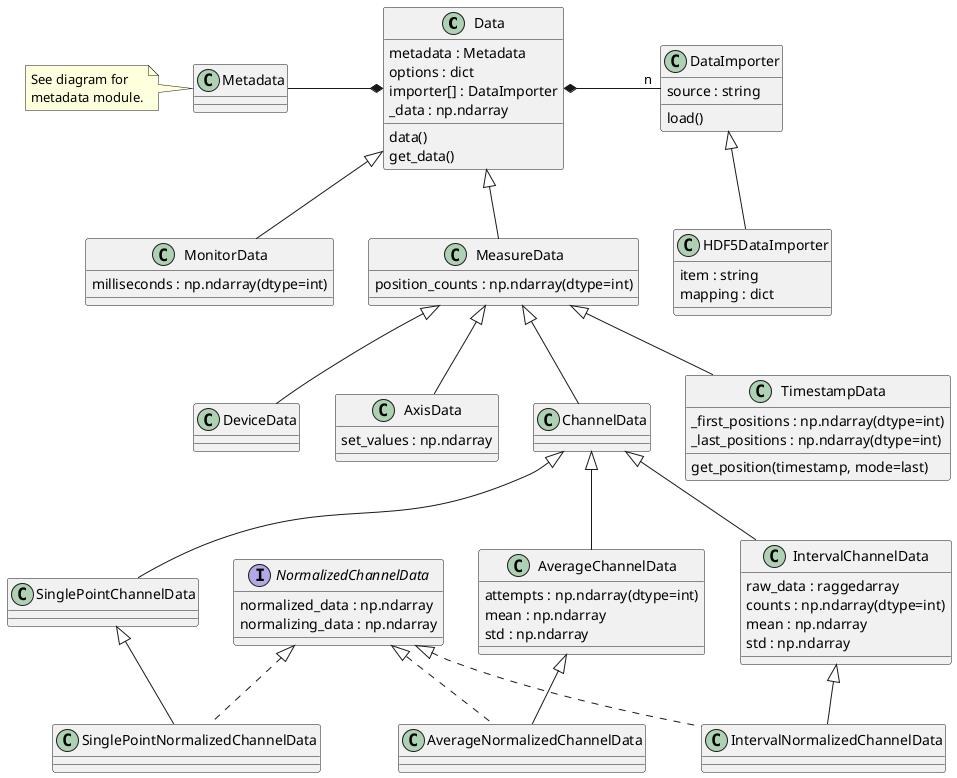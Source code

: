 @startuml
'skinparam dpi 150

class Data {
    metadata : Metadata
    options : dict
    importer[] : DataImporter
    _data : np.ndarray
    data()
    get_data()
}

class DataImporter {
    source : string
    load()
}

class HDF5DataImporter extends DataImporter {
    item : string
    mapping : dict
}

class Metadata {
}
note left: See diagram for\nmetadata module.

Data *- "n" DataImporter
Metadata -* Data

class MeasureData extends Data {
    {field} position_counts : np.ndarray(dtype=int)
}

class MonitorData extends Data {
    {field} milliseconds : np.ndarray(dtype=int)
}

Metadata -[hidden]> MonitorData
MonitorData -[hidden]> MeasureData

class DeviceData extends MeasureData

class AxisData extends MeasureData {
    set_values : np.ndarray
}

class ChannelData extends MeasureData {
}

class TimestampData extends MeasureData {
    {field} _first_positions : np.ndarray(dtype=int)
    {field} _last_positions : np.ndarray(dtype=int)
    get_position(timestamp, mode=last)
}

class SinglePointChannelData extends ChannelData {}

interface NormalizedChannelData {
    normalized_data : np.ndarray
    normalizing_data : np.ndarray
}

class SinglePointNormalizedChannelData extends SinglePointChannelData implements NormalizedChannelData {
}

class AverageChannelData extends ChannelData {
    {field} attempts : np.ndarray(dtype=int)
    mean : np.ndarray
    std : np.ndarray
}

class AverageNormalizedChannelData extends AverageChannelData implements NormalizedChannelData {
}

class IntervalChannelData extends ChannelData {
    raw_data : raggedarray
    {field} counts : np.ndarray(dtype=int)
    mean : np.ndarray
    std : np.ndarray
}

class IntervalNormalizedChannelData extends IntervalChannelData implements NormalizedChannelData {
}

@enduml
